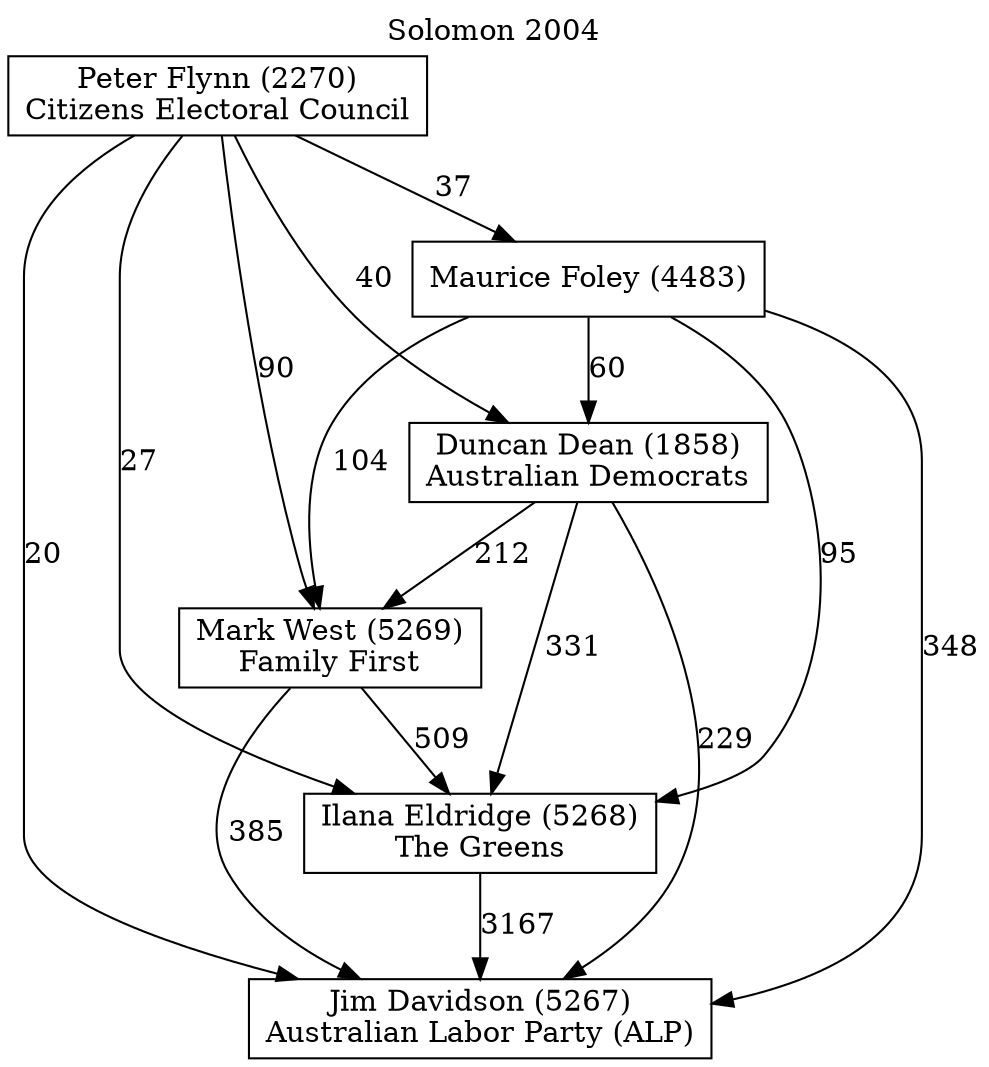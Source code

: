 // House preference flow
digraph "Jim Davidson (5267)_Solomon_2004" {
	graph [label="Solomon 2004" labelloc=t mclimit=10]
	node [shape=box]
	"Duncan Dean (1858)" [label="Duncan Dean (1858)
Australian Democrats"]
	"Ilana Eldridge (5268)" [label="Ilana Eldridge (5268)
The Greens"]
	"Jim Davidson (5267)" [label="Jim Davidson (5267)
Australian Labor Party (ALP)"]
	"Mark West (5269)" [label="Mark West (5269)
Family First"]
	"Maurice Foley (4483)" [label="Maurice Foley (4483)
"]
	"Peter Flynn (2270)" [label="Peter Flynn (2270)
Citizens Electoral Council"]
	"Duncan Dean (1858)" -> "Ilana Eldridge (5268)" [label=331]
	"Duncan Dean (1858)" -> "Jim Davidson (5267)" [label=229]
	"Duncan Dean (1858)" -> "Mark West (5269)" [label=212]
	"Ilana Eldridge (5268)" -> "Jim Davidson (5267)" [label=3167]
	"Mark West (5269)" -> "Ilana Eldridge (5268)" [label=509]
	"Mark West (5269)" -> "Jim Davidson (5267)" [label=385]
	"Maurice Foley (4483)" -> "Duncan Dean (1858)" [label=60]
	"Maurice Foley (4483)" -> "Ilana Eldridge (5268)" [label=95]
	"Maurice Foley (4483)" -> "Jim Davidson (5267)" [label=348]
	"Maurice Foley (4483)" -> "Mark West (5269)" [label=104]
	"Peter Flynn (2270)" -> "Duncan Dean (1858)" [label=40]
	"Peter Flynn (2270)" -> "Ilana Eldridge (5268)" [label=27]
	"Peter Flynn (2270)" -> "Jim Davidson (5267)" [label=20]
	"Peter Flynn (2270)" -> "Mark West (5269)" [label=90]
	"Peter Flynn (2270)" -> "Maurice Foley (4483)" [label=37]
}
